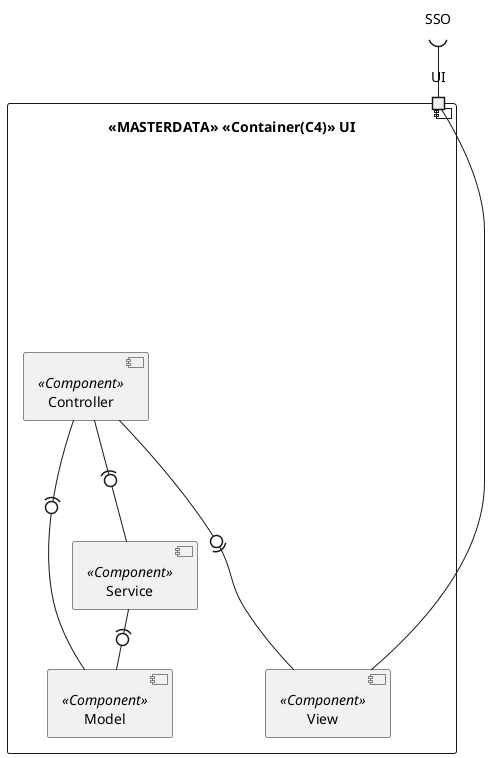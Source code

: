 @startuml diagram
component "<<MASTERDATA>> <<Container(C4)>> UI" {

port UI
component View <<Component>> {
}
component Service <<Component>> {
}

component Model <<Component>> {
}

component Controller <<Component>> {
}



Controller --0)-- View
Model --0)-- Controller
Controller --(0- Service
Service -(0- Model


View -- UI

}
label SSO
SSO )-- UI
@enduml
